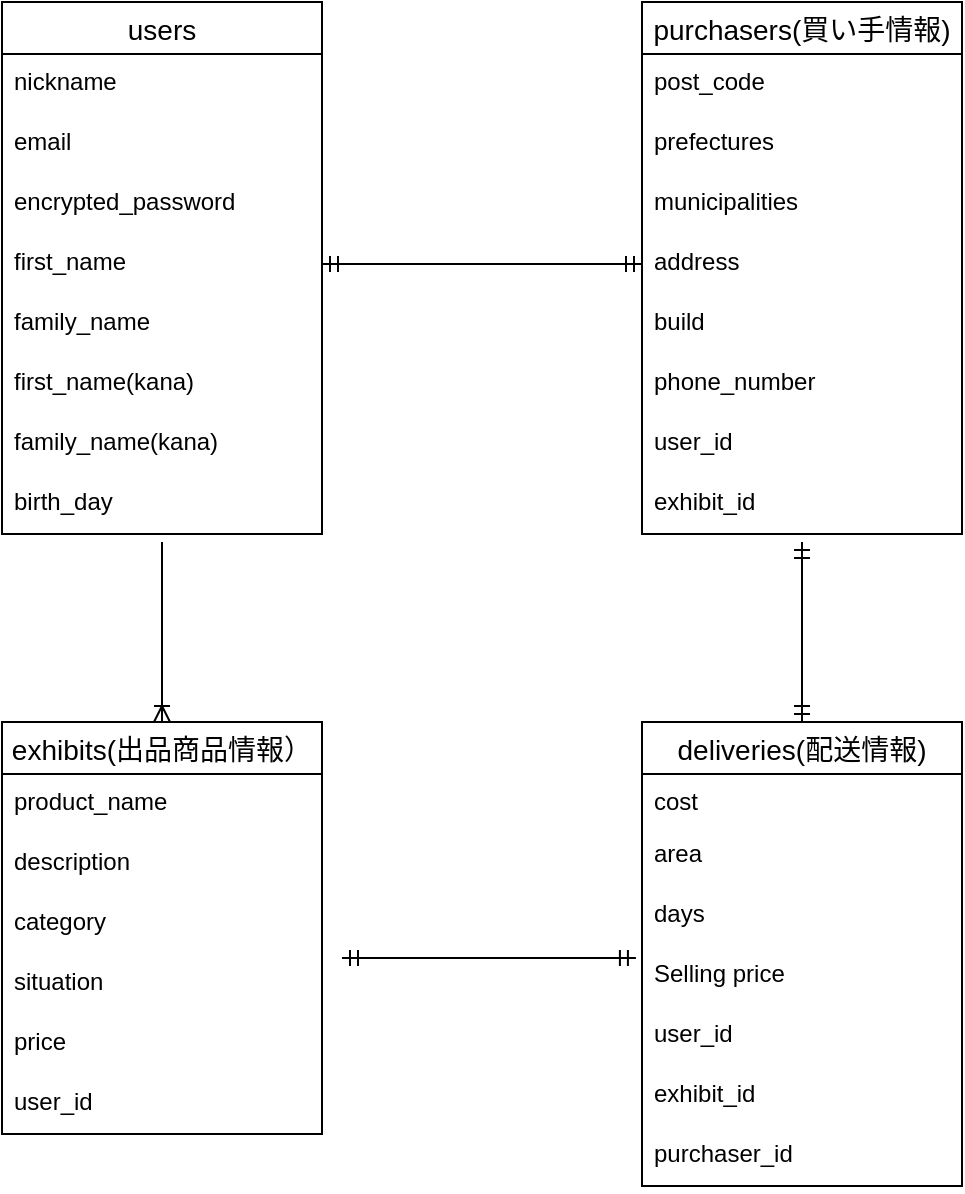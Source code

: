 <mxfile>
    <diagram id="mtvvUR0yaPLFP7I3kzkB" name="ページ1">
        <mxGraphModel dx="791" dy="555" grid="1" gridSize="10" guides="1" tooltips="1" connect="1" arrows="1" fold="1" page="1" pageScale="1" pageWidth="827" pageHeight="1169" math="0" shadow="0">
            <root>
                <mxCell id="0"/>
                <mxCell id="1" parent="0"/>
                <mxCell id="2" value="users" style="swimlane;fontStyle=0;childLayout=stackLayout;horizontal=1;startSize=26;horizontalStack=0;resizeParent=1;resizeParentMax=0;resizeLast=0;collapsible=1;marginBottom=0;align=center;fontSize=14;" parent="1" vertex="1">
                    <mxGeometry x="80" y="200" width="160" height="266" as="geometry"/>
                </mxCell>
                <mxCell id="3" value="nickname" style="text;strokeColor=none;fillColor=none;spacingLeft=4;spacingRight=4;overflow=hidden;rotatable=0;points=[[0,0.5],[1,0.5]];portConstraint=eastwest;fontSize=12;" parent="2" vertex="1">
                    <mxGeometry y="26" width="160" height="30" as="geometry"/>
                </mxCell>
                <mxCell id="4" value="email" style="text;strokeColor=none;fillColor=none;spacingLeft=4;spacingRight=4;overflow=hidden;rotatable=0;points=[[0,0.5],[1,0.5]];portConstraint=eastwest;fontSize=12;" parent="2" vertex="1">
                    <mxGeometry y="56" width="160" height="30" as="geometry"/>
                </mxCell>
                <mxCell id="5" value="encrypted_password" style="text;strokeColor=none;fillColor=none;spacingLeft=4;spacingRight=4;overflow=hidden;rotatable=0;points=[[0,0.5],[1,0.5]];portConstraint=eastwest;fontSize=12;" parent="2" vertex="1">
                    <mxGeometry y="86" width="160" height="30" as="geometry"/>
                </mxCell>
                <mxCell id="6" value="first_name" style="text;strokeColor=none;fillColor=none;spacingLeft=4;spacingRight=4;overflow=hidden;rotatable=0;points=[[0,0.5],[1,0.5]];portConstraint=eastwest;fontSize=12;" parent="2" vertex="1">
                    <mxGeometry y="116" width="160" height="30" as="geometry"/>
                </mxCell>
                <mxCell id="7" value="family_name" style="text;strokeColor=none;fillColor=none;spacingLeft=4;spacingRight=4;overflow=hidden;rotatable=0;points=[[0,0.5],[1,0.5]];portConstraint=eastwest;fontSize=12;" parent="2" vertex="1">
                    <mxGeometry y="146" width="160" height="30" as="geometry"/>
                </mxCell>
                <mxCell id="8" value="first_name(kana)" style="text;strokeColor=none;fillColor=none;spacingLeft=4;spacingRight=4;overflow=hidden;rotatable=0;points=[[0,0.5],[1,0.5]];portConstraint=eastwest;fontSize=12;" parent="2" vertex="1">
                    <mxGeometry y="176" width="160" height="30" as="geometry"/>
                </mxCell>
                <mxCell id="9" value="family_name(kana)" style="text;strokeColor=none;fillColor=none;spacingLeft=4;spacingRight=4;overflow=hidden;rotatable=0;points=[[0,0.5],[1,0.5]];portConstraint=eastwest;fontSize=12;" parent="2" vertex="1">
                    <mxGeometry y="206" width="160" height="30" as="geometry"/>
                </mxCell>
                <mxCell id="10" value="birth_day" style="text;strokeColor=none;fillColor=none;spacingLeft=4;spacingRight=4;overflow=hidden;rotatable=0;points=[[0,0.5],[1,0.5]];portConstraint=eastwest;fontSize=12;" parent="2" vertex="1">
                    <mxGeometry y="236" width="160" height="30" as="geometry"/>
                </mxCell>
                <mxCell id="11" value="purchasers(買い手情報)" style="swimlane;fontStyle=0;childLayout=stackLayout;horizontal=1;startSize=26;horizontalStack=0;resizeParent=1;resizeParentMax=0;resizeLast=0;collapsible=1;marginBottom=0;align=center;fontSize=14;" parent="1" vertex="1">
                    <mxGeometry x="400" y="200" width="160" height="266" as="geometry"/>
                </mxCell>
                <mxCell id="12" value="post_code" style="text;strokeColor=none;fillColor=none;spacingLeft=4;spacingRight=4;overflow=hidden;rotatable=0;points=[[0,0.5],[1,0.5]];portConstraint=eastwest;fontSize=12;" parent="11" vertex="1">
                    <mxGeometry y="26" width="160" height="30" as="geometry"/>
                </mxCell>
                <mxCell id="13" value="prefectures" style="text;strokeColor=none;fillColor=none;spacingLeft=4;spacingRight=4;overflow=hidden;rotatable=0;points=[[0,0.5],[1,0.5]];portConstraint=eastwest;fontSize=12;" parent="11" vertex="1">
                    <mxGeometry y="56" width="160" height="30" as="geometry"/>
                </mxCell>
                <mxCell id="14" value="municipalities" style="text;strokeColor=none;fillColor=none;spacingLeft=4;spacingRight=4;overflow=hidden;rotatable=0;points=[[0,0.5],[1,0.5]];portConstraint=eastwest;fontSize=12;" parent="11" vertex="1">
                    <mxGeometry y="86" width="160" height="30" as="geometry"/>
                </mxCell>
                <mxCell id="15" value="address" style="text;strokeColor=none;fillColor=none;spacingLeft=4;spacingRight=4;overflow=hidden;rotatable=0;points=[[0,0.5],[1,0.5]];portConstraint=eastwest;fontSize=12;" parent="11" vertex="1">
                    <mxGeometry y="116" width="160" height="30" as="geometry"/>
                </mxCell>
                <mxCell id="16" value="build" style="text;strokeColor=none;fillColor=none;spacingLeft=4;spacingRight=4;overflow=hidden;rotatable=0;points=[[0,0.5],[1,0.5]];portConstraint=eastwest;fontSize=12;" parent="11" vertex="1">
                    <mxGeometry y="146" width="160" height="30" as="geometry"/>
                </mxCell>
                <mxCell id="17" value="phone_number" style="text;strokeColor=none;fillColor=none;spacingLeft=4;spacingRight=4;overflow=hidden;rotatable=0;points=[[0,0.5],[1,0.5]];portConstraint=eastwest;fontSize=12;" parent="11" vertex="1">
                    <mxGeometry y="176" width="160" height="30" as="geometry"/>
                </mxCell>
                <mxCell id="18" value="user_id" style="text;strokeColor=none;fillColor=none;spacingLeft=4;spacingRight=4;overflow=hidden;rotatable=0;points=[[0,0.5],[1,0.5]];portConstraint=eastwest;fontSize=12;" parent="11" vertex="1">
                    <mxGeometry y="206" width="160" height="30" as="geometry"/>
                </mxCell>
                <mxCell id="19" value="exhibit_id" style="text;strokeColor=none;fillColor=none;spacingLeft=4;spacingRight=4;overflow=hidden;rotatable=0;points=[[0,0.5],[1,0.5]];portConstraint=eastwest;fontSize=12;" parent="11" vertex="1">
                    <mxGeometry y="236" width="160" height="30" as="geometry"/>
                </mxCell>
                <mxCell id="20" value="exhibits(出品商品情報）" style="swimlane;fontStyle=0;childLayout=stackLayout;horizontal=1;startSize=26;horizontalStack=0;resizeParent=1;resizeParentMax=0;resizeLast=0;collapsible=1;marginBottom=0;align=center;fontSize=14;" parent="1" vertex="1">
                    <mxGeometry x="80" y="560" width="160" height="206" as="geometry"/>
                </mxCell>
                <mxCell id="21" value="product_name" style="text;strokeColor=none;fillColor=none;spacingLeft=4;spacingRight=4;overflow=hidden;rotatable=0;points=[[0,0.5],[1,0.5]];portConstraint=eastwest;fontSize=12;" parent="20" vertex="1">
                    <mxGeometry y="26" width="160" height="30" as="geometry"/>
                </mxCell>
                <mxCell id="23" value="description" style="text;strokeColor=none;fillColor=none;spacingLeft=4;spacingRight=4;overflow=hidden;rotatable=0;points=[[0,0.5],[1,0.5]];portConstraint=eastwest;fontSize=12;" parent="20" vertex="1">
                    <mxGeometry y="56" width="160" height="30" as="geometry"/>
                </mxCell>
                <mxCell id="24" value="category" style="text;strokeColor=none;fillColor=none;spacingLeft=4;spacingRight=4;overflow=hidden;rotatable=0;points=[[0,0.5],[1,0.5]];portConstraint=eastwest;fontSize=12;" parent="20" vertex="1">
                    <mxGeometry y="86" width="160" height="30" as="geometry"/>
                </mxCell>
                <mxCell id="25" value="situation" style="text;strokeColor=none;fillColor=none;spacingLeft=4;spacingRight=4;overflow=hidden;rotatable=0;points=[[0,0.5],[1,0.5]];portConstraint=eastwest;fontSize=12;" parent="20" vertex="1">
                    <mxGeometry y="116" width="160" height="30" as="geometry"/>
                </mxCell>
                <mxCell id="26" value="price" style="text;strokeColor=none;fillColor=none;spacingLeft=4;spacingRight=4;overflow=hidden;rotatable=0;points=[[0,0.5],[1,0.5]];portConstraint=eastwest;fontSize=12;" parent="20" vertex="1">
                    <mxGeometry y="146" width="160" height="30" as="geometry"/>
                </mxCell>
                <mxCell id="27" value="user_id" style="text;strokeColor=none;fillColor=none;spacingLeft=4;spacingRight=4;overflow=hidden;rotatable=0;points=[[0,0.5],[1,0.5]];portConstraint=eastwest;fontSize=12;" parent="20" vertex="1">
                    <mxGeometry y="176" width="160" height="30" as="geometry"/>
                </mxCell>
                <mxCell id="28" value="deliveries(配送情報)" style="swimlane;fontStyle=0;childLayout=stackLayout;horizontal=1;startSize=26;horizontalStack=0;resizeParent=1;resizeParentMax=0;resizeLast=0;collapsible=1;marginBottom=0;align=center;fontSize=14;" parent="1" vertex="1">
                    <mxGeometry x="400" y="560" width="160" height="232" as="geometry"/>
                </mxCell>
                <mxCell id="29" value="cost" style="text;strokeColor=none;fillColor=none;spacingLeft=4;spacingRight=4;overflow=hidden;rotatable=0;points=[[0,0.5],[1,0.5]];portConstraint=eastwest;fontSize=12;" parent="28" vertex="1">
                    <mxGeometry y="26" width="160" height="26" as="geometry"/>
                </mxCell>
                <mxCell id="30" value="area" style="text;strokeColor=none;fillColor=none;spacingLeft=4;spacingRight=4;overflow=hidden;rotatable=0;points=[[0,0.5],[1,0.5]];portConstraint=eastwest;fontSize=12;" parent="28" vertex="1">
                    <mxGeometry y="52" width="160" height="30" as="geometry"/>
                </mxCell>
                <mxCell id="31" value="days" style="text;strokeColor=none;fillColor=none;spacingLeft=4;spacingRight=4;overflow=hidden;rotatable=0;points=[[0,0.5],[1,0.5]];portConstraint=eastwest;fontSize=12;" parent="28" vertex="1">
                    <mxGeometry y="82" width="160" height="30" as="geometry"/>
                </mxCell>
                <mxCell id="32" value="Selling price" style="text;strokeColor=none;fillColor=none;spacingLeft=4;spacingRight=4;overflow=hidden;rotatable=0;points=[[0,0.5],[1,0.5]];portConstraint=eastwest;fontSize=12;" parent="28" vertex="1">
                    <mxGeometry y="112" width="160" height="30" as="geometry"/>
                </mxCell>
                <mxCell id="33" value="user_id" style="text;strokeColor=none;fillColor=none;spacingLeft=4;spacingRight=4;overflow=hidden;rotatable=0;points=[[0,0.5],[1,0.5]];portConstraint=eastwest;fontSize=12;" parent="28" vertex="1">
                    <mxGeometry y="142" width="160" height="30" as="geometry"/>
                </mxCell>
                <mxCell id="34" value="exhibit_id" style="text;strokeColor=none;fillColor=none;spacingLeft=4;spacingRight=4;overflow=hidden;rotatable=0;points=[[0,0.5],[1,0.5]];portConstraint=eastwest;fontSize=12;" parent="28" vertex="1">
                    <mxGeometry y="172" width="160" height="30" as="geometry"/>
                </mxCell>
                <mxCell id="35" value="purchaser_id" style="text;strokeColor=none;fillColor=none;spacingLeft=4;spacingRight=4;overflow=hidden;rotatable=0;points=[[0,0.5],[1,0.5]];portConstraint=eastwest;fontSize=12;" parent="28" vertex="1">
                    <mxGeometry y="202" width="160" height="30" as="geometry"/>
                </mxCell>
                <mxCell id="37" value="" style="fontSize=12;html=1;endArrow=ERoneToMany;entryX=0.5;entryY=0;entryDx=0;entryDy=0;" parent="1" target="20" edge="1">
                    <mxGeometry width="100" height="100" relative="1" as="geometry">
                        <mxPoint x="160" y="470" as="sourcePoint"/>
                        <mxPoint x="260" y="490" as="targetPoint"/>
                        <Array as="points"/>
                    </mxGeometry>
                </mxCell>
                <mxCell id="38" value="" style="fontSize=12;html=1;endArrow=ERmandOne;startArrow=ERmandOne;entryX=0.5;entryY=0;entryDx=0;entryDy=0;" parent="1" target="28" edge="1">
                    <mxGeometry width="100" height="100" relative="1" as="geometry">
                        <mxPoint x="480" y="470" as="sourcePoint"/>
                        <mxPoint x="560" y="500" as="targetPoint"/>
                    </mxGeometry>
                </mxCell>
                <mxCell id="42" value="" style="fontSize=12;html=1;endArrow=ERmandOne;startArrow=ERmandOne;entryX=-0.019;entryY=0.2;entryDx=0;entryDy=0;entryPerimeter=0;" parent="1" target="32" edge="1">
                    <mxGeometry width="100" height="100" relative="1" as="geometry">
                        <mxPoint x="250" y="678" as="sourcePoint"/>
                        <mxPoint x="490" y="570" as="targetPoint"/>
                    </mxGeometry>
                </mxCell>
                <mxCell id="43" value="" style="fontSize=12;html=1;endArrow=ERmandOne;startArrow=ERmandOne;entryX=0;entryY=0.5;entryDx=0;entryDy=0;exitX=1;exitY=0.5;exitDx=0;exitDy=0;" edge="1" parent="1" source="6" target="15">
                    <mxGeometry width="100" height="100" relative="1" as="geometry">
                        <mxPoint x="490" y="480" as="sourcePoint"/>
                        <mxPoint x="490" y="570" as="targetPoint"/>
                    </mxGeometry>
                </mxCell>
            </root>
        </mxGraphModel>
    </diagram>
    <diagram id="V0bv3sHe91OVeROntfVL" name="ページ2">
        <mxGraphModel dx="791" dy="555" grid="1" gridSize="10" guides="1" tooltips="1" connect="1" arrows="1" fold="1" page="1" pageScale="1" pageWidth="827" pageHeight="1169" math="0" shadow="0">
            <root>
                <mxCell id="8y6o3uyV6r8CMrMwP9UQ-0"/>
                <mxCell id="8y6o3uyV6r8CMrMwP9UQ-1" parent="8y6o3uyV6r8CMrMwP9UQ-0"/>
                <mxCell id="AXYkBRTCaajYS_N9DIUY-0" value="users(ユーザー情報）" style="swimlane;fontStyle=0;childLayout=stackLayout;horizontal=1;startSize=26;horizontalStack=0;resizeParent=1;resizeParentMax=0;resizeLast=0;collapsible=1;marginBottom=0;align=center;fontSize=14;" vertex="1" parent="8y6o3uyV6r8CMrMwP9UQ-1">
                    <mxGeometry x="80" y="200" width="160" height="266" as="geometry"/>
                </mxCell>
                <mxCell id="AXYkBRTCaajYS_N9DIUY-1" value="nickname" style="text;strokeColor=none;fillColor=none;spacingLeft=4;spacingRight=4;overflow=hidden;rotatable=0;points=[[0,0.5],[1,0.5]];portConstraint=eastwest;fontSize=12;" vertex="1" parent="AXYkBRTCaajYS_N9DIUY-0">
                    <mxGeometry y="26" width="160" height="30" as="geometry"/>
                </mxCell>
                <mxCell id="AXYkBRTCaajYS_N9DIUY-2" value="email" style="text;strokeColor=none;fillColor=none;spacingLeft=4;spacingRight=4;overflow=hidden;rotatable=0;points=[[0,0.5],[1,0.5]];portConstraint=eastwest;fontSize=12;" vertex="1" parent="AXYkBRTCaajYS_N9DIUY-0">
                    <mxGeometry y="56" width="160" height="30" as="geometry"/>
                </mxCell>
                <mxCell id="AXYkBRTCaajYS_N9DIUY-3" value="encrypted_password" style="text;strokeColor=none;fillColor=none;spacingLeft=4;spacingRight=4;overflow=hidden;rotatable=0;points=[[0,0.5],[1,0.5]];portConstraint=eastwest;fontSize=12;" vertex="1" parent="AXYkBRTCaajYS_N9DIUY-0">
                    <mxGeometry y="86" width="160" height="30" as="geometry"/>
                </mxCell>
                <mxCell id="AXYkBRTCaajYS_N9DIUY-4" value="first_name" style="text;strokeColor=none;fillColor=none;spacingLeft=4;spacingRight=4;overflow=hidden;rotatable=0;points=[[0,0.5],[1,0.5]];portConstraint=eastwest;fontSize=12;" vertex="1" parent="AXYkBRTCaajYS_N9DIUY-0">
                    <mxGeometry y="116" width="160" height="30" as="geometry"/>
                </mxCell>
                <mxCell id="AXYkBRTCaajYS_N9DIUY-5" value="family_name" style="text;strokeColor=none;fillColor=none;spacingLeft=4;spacingRight=4;overflow=hidden;rotatable=0;points=[[0,0.5],[1,0.5]];portConstraint=eastwest;fontSize=12;" vertex="1" parent="AXYkBRTCaajYS_N9DIUY-0">
                    <mxGeometry y="146" width="160" height="30" as="geometry"/>
                </mxCell>
                <mxCell id="AXYkBRTCaajYS_N9DIUY-6" value="first_name_kana&#10;" style="text;strokeColor=none;fillColor=none;spacingLeft=4;spacingRight=4;overflow=hidden;rotatable=0;points=[[0,0.5],[1,0.5]];portConstraint=eastwest;fontSize=12;" vertex="1" parent="AXYkBRTCaajYS_N9DIUY-0">
                    <mxGeometry y="176" width="160" height="30" as="geometry"/>
                </mxCell>
                <mxCell id="AXYkBRTCaajYS_N9DIUY-7" value="family_name_kana&#10;" style="text;strokeColor=none;fillColor=none;spacingLeft=4;spacingRight=4;overflow=hidden;rotatable=0;points=[[0,0.5],[1,0.5]];portConstraint=eastwest;fontSize=12;" vertex="1" parent="AXYkBRTCaajYS_N9DIUY-0">
                    <mxGeometry y="206" width="160" height="30" as="geometry"/>
                </mxCell>
                <mxCell id="AXYkBRTCaajYS_N9DIUY-8" value="birth_day" style="text;strokeColor=none;fillColor=none;spacingLeft=4;spacingRight=4;overflow=hidden;rotatable=0;points=[[0,0.5],[1,0.5]];portConstraint=eastwest;fontSize=12;" vertex="1" parent="AXYkBRTCaajYS_N9DIUY-0">
                    <mxGeometry y="236" width="160" height="30" as="geometry"/>
                </mxCell>
                <mxCell id="AXYkBRTCaajYS_N9DIUY-9" value="distination(発送先情報)" style="swimlane;fontStyle=0;childLayout=stackLayout;horizontal=1;startSize=26;horizontalStack=0;resizeParent=1;resizeParentMax=0;resizeLast=0;collapsible=1;marginBottom=0;align=center;fontSize=14;" vertex="1" parent="8y6o3uyV6r8CMrMwP9UQ-1">
                    <mxGeometry x="479" y="201" width="160" height="236" as="geometry"/>
                </mxCell>
                <mxCell id="AXYkBRTCaajYS_N9DIUY-10" value="post_code" style="text;strokeColor=none;fillColor=none;spacingLeft=4;spacingRight=4;overflow=hidden;rotatable=0;points=[[0,0.5],[1,0.5]];portConstraint=eastwest;fontSize=12;" vertex="1" parent="AXYkBRTCaajYS_N9DIUY-9">
                    <mxGeometry y="26" width="160" height="30" as="geometry"/>
                </mxCell>
                <mxCell id="AXYkBRTCaajYS_N9DIUY-11" value="prefecture" style="text;strokeColor=none;fillColor=none;spacingLeft=4;spacingRight=4;overflow=hidden;rotatable=0;points=[[0,0.5],[1,0.5]];portConstraint=eastwest;fontSize=12;" vertex="1" parent="AXYkBRTCaajYS_N9DIUY-9">
                    <mxGeometry y="56" width="160" height="30" as="geometry"/>
                </mxCell>
                <mxCell id="AXYkBRTCaajYS_N9DIUY-12" value="city" style="text;strokeColor=none;fillColor=none;spacingLeft=4;spacingRight=4;overflow=hidden;rotatable=0;points=[[0,0.5],[1,0.5]];portConstraint=eastwest;fontSize=12;" vertex="1" parent="AXYkBRTCaajYS_N9DIUY-9">
                    <mxGeometry y="86" width="160" height="30" as="geometry"/>
                </mxCell>
                <mxCell id="AXYkBRTCaajYS_N9DIUY-13" value="address" style="text;strokeColor=none;fillColor=none;spacingLeft=4;spacingRight=4;overflow=hidden;rotatable=0;points=[[0,0.5],[1,0.5]];portConstraint=eastwest;fontSize=12;" vertex="1" parent="AXYkBRTCaajYS_N9DIUY-9">
                    <mxGeometry y="116" width="160" height="30" as="geometry"/>
                </mxCell>
                <mxCell id="AXYkBRTCaajYS_N9DIUY-14" value="build" style="text;strokeColor=none;fillColor=none;spacingLeft=4;spacingRight=4;overflow=hidden;rotatable=0;points=[[0,0.5],[1,0.5]];portConstraint=eastwest;fontSize=12;" vertex="1" parent="AXYkBRTCaajYS_N9DIUY-9">
                    <mxGeometry y="146" width="160" height="30" as="geometry"/>
                </mxCell>
                <mxCell id="AXYkBRTCaajYS_N9DIUY-15" value="phone_number" style="text;strokeColor=none;fillColor=none;spacingLeft=4;spacingRight=4;overflow=hidden;rotatable=0;points=[[0,0.5],[1,0.5]];portConstraint=eastwest;fontSize=12;" vertex="1" parent="AXYkBRTCaajYS_N9DIUY-9">
                    <mxGeometry y="176" width="160" height="30" as="geometry"/>
                </mxCell>
                <mxCell id="AXYkBRTCaajYS_N9DIUY-53" value="purchase_id" style="text;strokeColor=none;fillColor=none;spacingLeft=4;spacingRight=4;overflow=hidden;rotatable=0;points=[[0,0.5],[1,0.5]];portConstraint=eastwest;fontSize=12;" vertex="1" parent="AXYkBRTCaajYS_N9DIUY-9">
                    <mxGeometry y="206" width="160" height="30" as="geometry"/>
                </mxCell>
                <mxCell id="AXYkBRTCaajYS_N9DIUY-18" value="products(商品情報）" style="swimlane;fontStyle=0;childLayout=stackLayout;horizontal=1;startSize=26;horizontalStack=0;resizeParent=1;resizeParentMax=0;resizeLast=0;collapsible=1;marginBottom=0;align=center;fontSize=14;" vertex="1" parent="8y6o3uyV6r8CMrMwP9UQ-1">
                    <mxGeometry x="80" y="600" width="160" height="296" as="geometry"/>
                </mxCell>
                <mxCell id="AXYkBRTCaajYS_N9DIUY-19" value="product_name" style="text;strokeColor=none;fillColor=none;spacingLeft=4;spacingRight=4;overflow=hidden;rotatable=0;points=[[0,0.5],[1,0.5]];portConstraint=eastwest;fontSize=12;" vertex="1" parent="AXYkBRTCaajYS_N9DIUY-18">
                    <mxGeometry y="26" width="160" height="30" as="geometry"/>
                </mxCell>
                <mxCell id="AXYkBRTCaajYS_N9DIUY-20" value="description" style="text;strokeColor=none;fillColor=none;spacingLeft=4;spacingRight=4;overflow=hidden;rotatable=0;points=[[0,0.5],[1,0.5]];portConstraint=eastwest;fontSize=12;" vertex="1" parent="AXYkBRTCaajYS_N9DIUY-18">
                    <mxGeometry y="56" width="160" height="30" as="geometry"/>
                </mxCell>
                <mxCell id="AXYkBRTCaajYS_N9DIUY-21" value="category" style="text;strokeColor=none;fillColor=none;spacingLeft=4;spacingRight=4;overflow=hidden;rotatable=0;points=[[0,0.5],[1,0.5]];portConstraint=eastwest;fontSize=12;" vertex="1" parent="AXYkBRTCaajYS_N9DIUY-18">
                    <mxGeometry y="86" width="160" height="30" as="geometry"/>
                </mxCell>
                <mxCell id="AXYkBRTCaajYS_N9DIUY-22" value="situation" style="text;strokeColor=none;fillColor=none;spacingLeft=4;spacingRight=4;overflow=hidden;rotatable=0;points=[[0,0.5],[1,0.5]];portConstraint=eastwest;fontSize=12;" vertex="1" parent="AXYkBRTCaajYS_N9DIUY-18">
                    <mxGeometry y="116" width="160" height="30" as="geometry"/>
                </mxCell>
                <mxCell id="AXYkBRTCaajYS_N9DIUY-23" value="shopping_cost" style="text;strokeColor=none;fillColor=none;spacingLeft=4;spacingRight=4;overflow=hidden;rotatable=0;points=[[0,0.5],[1,0.5]];portConstraint=eastwest;fontSize=12;" vertex="1" parent="AXYkBRTCaajYS_N9DIUY-18">
                    <mxGeometry y="146" width="160" height="30" as="geometry"/>
                </mxCell>
                <mxCell id="AXYkBRTCaajYS_N9DIUY-24" value="prefecture" style="text;strokeColor=none;fillColor=none;spacingLeft=4;spacingRight=4;overflow=hidden;rotatable=0;points=[[0,0.5],[1,0.5]];portConstraint=eastwest;fontSize=12;" vertex="1" parent="AXYkBRTCaajYS_N9DIUY-18">
                    <mxGeometry y="176" width="160" height="30" as="geometry"/>
                </mxCell>
                <mxCell id="AXYkBRTCaajYS_N9DIUY-38" value="days" style="text;strokeColor=none;fillColor=none;spacingLeft=4;spacingRight=4;overflow=hidden;rotatable=0;points=[[0,0.5],[1,0.5]];portConstraint=eastwest;fontSize=12;" vertex="1" parent="AXYkBRTCaajYS_N9DIUY-18">
                    <mxGeometry y="206" width="160" height="30" as="geometry"/>
                </mxCell>
                <mxCell id="AXYkBRTCaajYS_N9DIUY-39" value="price" style="text;strokeColor=none;fillColor=none;spacingLeft=4;spacingRight=4;overflow=hidden;rotatable=0;points=[[0,0.5],[1,0.5]];portConstraint=eastwest;fontSize=12;" vertex="1" parent="AXYkBRTCaajYS_N9DIUY-18">
                    <mxGeometry y="236" width="160" height="30" as="geometry"/>
                </mxCell>
                <mxCell id="AXYkBRTCaajYS_N9DIUY-40" value="user_id" style="text;strokeColor=none;fillColor=none;spacingLeft=4;spacingRight=4;overflow=hidden;rotatable=0;points=[[0,0.5],[1,0.5]];portConstraint=eastwest;fontSize=12;" vertex="1" parent="AXYkBRTCaajYS_N9DIUY-18">
                    <mxGeometry y="266" width="160" height="30" as="geometry"/>
                </mxCell>
                <mxCell id="AXYkBRTCaajYS_N9DIUY-33" value="" style="fontSize=12;html=1;endArrow=ERoneToMany;entryX=0.5;entryY=0;entryDx=0;entryDy=0;" edge="1" parent="8y6o3uyV6r8CMrMwP9UQ-1" target="AXYkBRTCaajYS_N9DIUY-18">
                    <mxGeometry width="100" height="100" relative="1" as="geometry">
                        <mxPoint x="160" y="470" as="sourcePoint"/>
                        <mxPoint x="260" y="490" as="targetPoint"/>
                        <Array as="points"/>
                    </mxGeometry>
                </mxCell>
                <mxCell id="AXYkBRTCaajYS_N9DIUY-43" value="purchase(購入記録)" style="swimlane;fontStyle=0;childLayout=stackLayout;horizontal=1;startSize=26;horizontalStack=0;resizeParent=1;resizeParentMax=0;resizeLast=0;collapsible=1;marginBottom=0;align=center;fontSize=14;" vertex="1" parent="8y6o3uyV6r8CMrMwP9UQ-1">
                    <mxGeometry x="480" y="600" width="160" height="86" as="geometry"/>
                </mxCell>
                <mxCell id="AXYkBRTCaajYS_N9DIUY-45" value="user_id" style="text;strokeColor=none;fillColor=none;spacingLeft=4;spacingRight=4;overflow=hidden;rotatable=0;points=[[0,0.5],[1,0.5]];portConstraint=eastwest;fontSize=12;" vertex="1" parent="AXYkBRTCaajYS_N9DIUY-43">
                    <mxGeometry y="26" width="160" height="30" as="geometry"/>
                </mxCell>
                <mxCell id="AXYkBRTCaajYS_N9DIUY-47" value="product_id" style="text;strokeColor=none;fillColor=none;spacingLeft=4;spacingRight=4;overflow=hidden;rotatable=0;points=[[0,0.5],[1,0.5]];portConstraint=eastwest;fontSize=12;" vertex="1" parent="AXYkBRTCaajYS_N9DIUY-43">
                    <mxGeometry y="56" width="160" height="30" as="geometry"/>
                </mxCell>
                <mxCell id="AXYkBRTCaajYS_N9DIUY-48" value="" style="fontSize=12;html=1;endArrow=ERoneToMany;entryX=0;entryY=0;entryDx=0;entryDy=0;exitX=0.988;exitY=1.033;exitDx=0;exitDy=0;exitPerimeter=0;" edge="1" parent="8y6o3uyV6r8CMrMwP9UQ-1" source="AXYkBRTCaajYS_N9DIUY-8" target="AXYkBRTCaajYS_N9DIUY-43">
                    <mxGeometry width="100" height="100" relative="1" as="geometry">
                        <mxPoint x="170" y="480" as="sourcePoint"/>
                        <mxPoint x="170" y="610" as="targetPoint"/>
                        <Array as="points"/>
                    </mxGeometry>
                </mxCell>
                <mxCell id="AXYkBRTCaajYS_N9DIUY-50" value="" style="fontSize=12;html=1;endArrow=ERmandOne;startArrow=ERmandOne;entryX=-0.019;entryY=0.933;entryDx=0;entryDy=0;exitX=1.006;exitY=-0.033;exitDx=0;exitDy=0;exitPerimeter=0;entryPerimeter=0;" edge="1" parent="8y6o3uyV6r8CMrMwP9UQ-1" source="AXYkBRTCaajYS_N9DIUY-20" target="AXYkBRTCaajYS_N9DIUY-45">
                    <mxGeometry width="100" height="100" relative="1" as="geometry">
                        <mxPoint x="250" y="341" as="sourcePoint"/>
                        <mxPoint x="489" y="342" as="targetPoint"/>
                    </mxGeometry>
                </mxCell>
                <mxCell id="AXYkBRTCaajYS_N9DIUY-51" value="" style="fontSize=12;html=1;endArrow=ERmandOne;startArrow=ERmandOne;exitX=0.5;exitY=0;exitDx=0;exitDy=0;entryX=0.5;entryY=1.1;entryDx=0;entryDy=0;entryPerimeter=0;" edge="1" parent="8y6o3uyV6r8CMrMwP9UQ-1" source="AXYkBRTCaajYS_N9DIUY-43" target="AXYkBRTCaajYS_N9DIUY-53">
                    <mxGeometry width="100" height="100" relative="1" as="geometry">
                        <mxPoint x="558.5" y="567" as="sourcePoint"/>
                        <mxPoint x="559" y="467" as="targetPoint"/>
                    </mxGeometry>
                </mxCell>
            </root>
        </mxGraphModel>
    </diagram>
</mxfile>